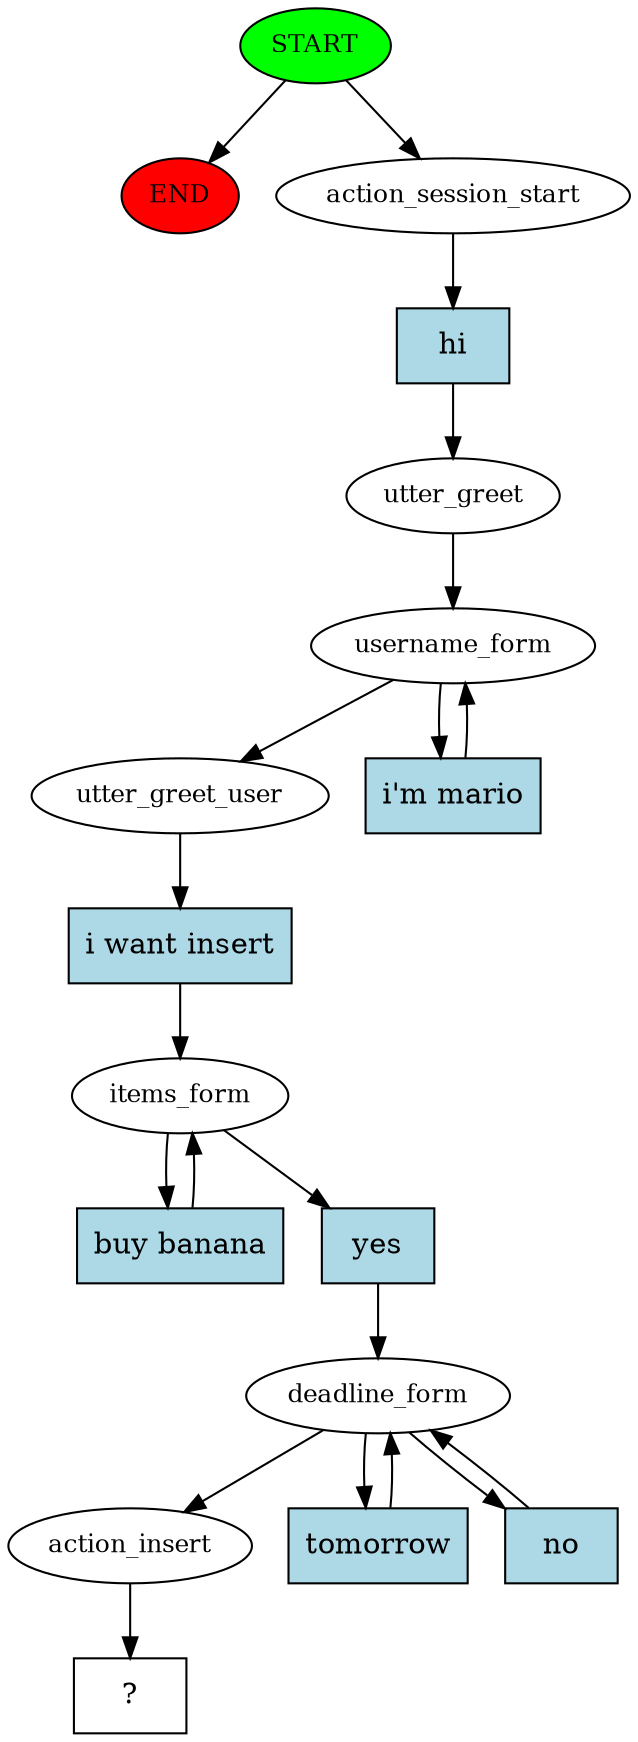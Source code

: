 digraph  {
0 [class="start active", fillcolor=green, fontsize=12, label=START, style=filled];
"-1" [class=end, fillcolor=red, fontsize=12, label=END, style=filled];
1 [class=active, fontsize=12, label=action_session_start];
2 [class=active, fontsize=12, label=utter_greet];
3 [class=active, fontsize=12, label=username_form];
5 [class=active, fontsize=12, label=utter_greet_user];
6 [class=active, fontsize=12, label=items_form];
9 [class=active, fontsize=12, label=deadline_form];
12 [class=active, fontsize=12, label=action_insert];
13 [class="intent dashed active", label="  ?  ", shape=rect];
14 [class="intent active", fillcolor=lightblue, label=hi, shape=rect, style=filled];
15 [class="intent active", fillcolor=lightblue, label="i'm mario", shape=rect, style=filled];
16 [class="intent active", fillcolor=lightblue, label="i want insert", shape=rect, style=filled];
17 [class="intent active", fillcolor=lightblue, label="buy banana", shape=rect, style=filled];
18 [class="intent active", fillcolor=lightblue, label=yes, shape=rect, style=filled];
19 [class="intent active", fillcolor=lightblue, label=tomorrow, shape=rect, style=filled];
20 [class="intent active", fillcolor=lightblue, label=no, shape=rect, style=filled];
0 -> "-1"  [class="", key=NONE, label=""];
0 -> 1  [class=active, key=NONE, label=""];
1 -> 14  [class=active, key=0];
2 -> 3  [class=active, key=NONE, label=""];
3 -> 5  [class=active, key=NONE, label=""];
3 -> 15  [class=active, key=0];
5 -> 16  [class=active, key=0];
6 -> 17  [class=active, key=0];
6 -> 18  [class=active, key=0];
9 -> 12  [class=active, key=NONE, label=""];
9 -> 19  [class=active, key=0];
9 -> 20  [class=active, key=0];
12 -> 13  [class=active, key=NONE, label=""];
14 -> 2  [class=active, key=0];
15 -> 3  [class=active, key=0];
16 -> 6  [class=active, key=0];
17 -> 6  [class=active, key=0];
18 -> 9  [class=active, key=0];
19 -> 9  [class=active, key=0];
20 -> 9  [class=active, key=0];
}
